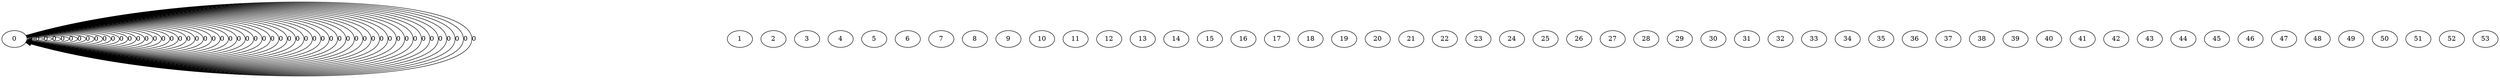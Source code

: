 digraph G {
0[label=0];
1[label=1];
2[label=2];
3[label=3];
4[label=4];
5[label=5];
6[label=6];
7[label=7];
8[label=8];
9[label=9];
10[label=10];
11[label=11];
12[label=12];
13[label=13];
14[label=14];
15[label=15];
16[label=16];
17[label=17];
18[label=18];
19[label=19];
20[label=20];
21[label=21];
22[label=22];
23[label=23];
24[label=24];
25[label=25];
26[label=26];
27[label=27];
28[label=28];
29[label=29];
30[label=30];
31[label=31];
32[label=32];
33[label=33];
34[label=34];
35[label=35];
36[label=36];
37[label=37];
38[label=38];
39[label=39];
40[label=40];
41[label=41];
42[label=42];
43[label=43];
44[label=44];
45[label=45];
46[label=46];
47[label=47];
48[label=48];
49[label=49];
50[label=50];
51[label=51];
52[label=52];
53[label=53];
0->0 [label=0];
0->0 [label=0];
0->0 [label=0];
0->0 [label=0];
0->0 [label=0];
0->0 [label=0];
0->0 [label=0];
0->0 [label=0];
0->0 [label=0];
0->0 [label=0];
0->0 [label=0];
0->0 [label=0];
0->0 [label=0];
0->0 [label=0];
0->0 [label=0];
0->0 [label=0];
0->0 [label=0];
0->0 [label=0];
0->0 [label=0];
0->0 [label=0];
0->0 [label=0];
0->0 [label=0];
0->0 [label=0];
0->0 [label=0];
0->0 [label=0];
0->0 [label=0];
0->0 [label=0];
0->0 [label=0];
0->0 [label=0];
0->0 [label=0];
0->0 [label=0];
0->0 [label=0];
0->0 [label=0];
0->0 [label=0];
0->0 [label=0];
0->0 [label=0];
0->0 [label=0];
0->0 [label=0];
0->0 [label=0];
0->0 [label=0];
0->0 [label=0];
0->0 [label=0];
0->0 [label=0];
0->0 [label=0];
0->0 [label=0];
0->0 [label=0];
0->0 [label=0];
0->0 [label=0];
0->0 [label=0];
0->0 [label=0];
0->0 [label=0];
0->0 [label=0];
0->0 [label=0];
}
